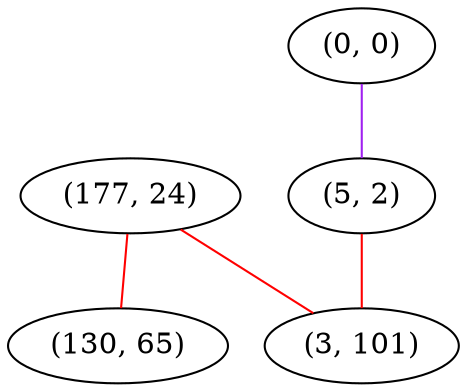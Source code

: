 graph "" {
"(177, 24)";
"(0, 0)";
"(5, 2)";
"(130, 65)";
"(3, 101)";
"(177, 24)" -- "(130, 65)"  [color=red, key=0, weight=1];
"(177, 24)" -- "(3, 101)"  [color=red, key=0, weight=1];
"(0, 0)" -- "(5, 2)"  [color=purple, key=0, weight=4];
"(5, 2)" -- "(3, 101)"  [color=red, key=0, weight=1];
}
